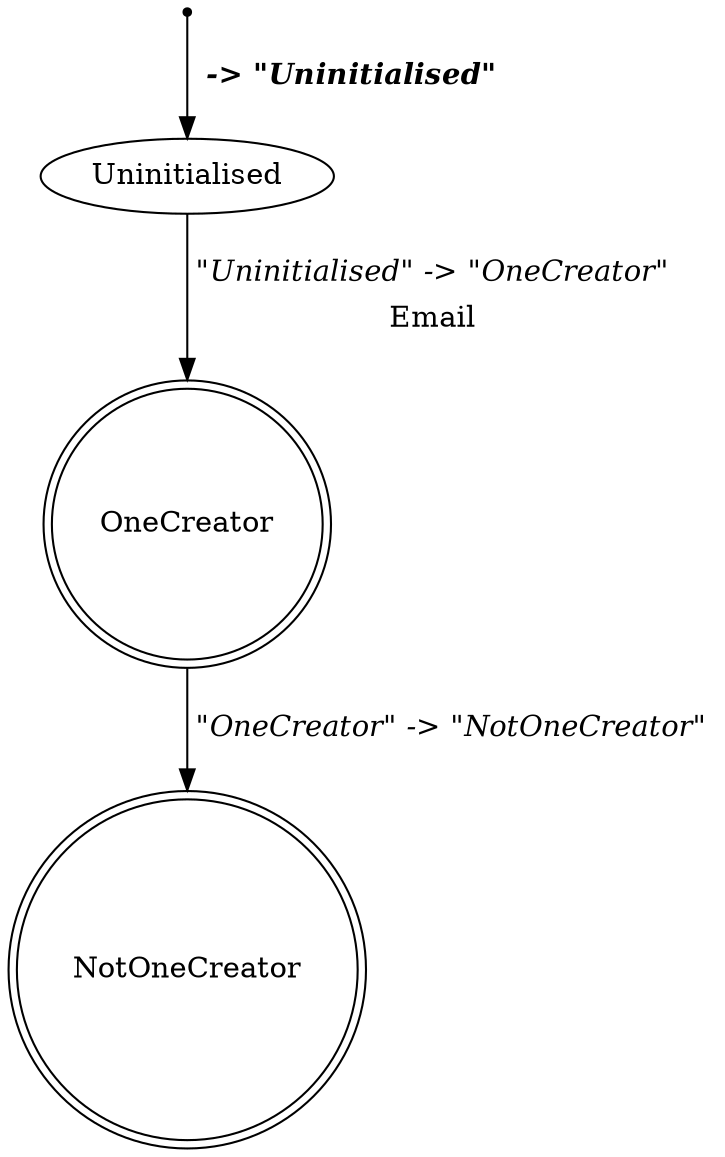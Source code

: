 digraph ev_stm {
    NotOneCreator[label="NotOneCreator"][shape="doublecircle"];
    OneCreator[label="OneCreator"][shape="doublecircle"];
    Uninitialised[label="Uninitialised"][shape="ellipse"];
    _start[label="_start"][shape="point"];
    _start -> Uninitialised[label=<<TABLE BORDER="0"><TR><TD><B><I> -&gt; "Uninitialised"</I></B></TD></TR></TABLE>>];
    Uninitialised -> OneCreator[label=<<TABLE BORDER="0"><TR><TD><I>"Uninitialised" -&gt; "OneCreator"</I></TD></TR><TR><TD>Email</TD></TR></TABLE>>];
    OneCreator -> NotOneCreator[label=<<TABLE BORDER="0"><TR><TD><I>"OneCreator" -&gt; "NotOneCreator"</I></TD></TR></TABLE>>];
}
